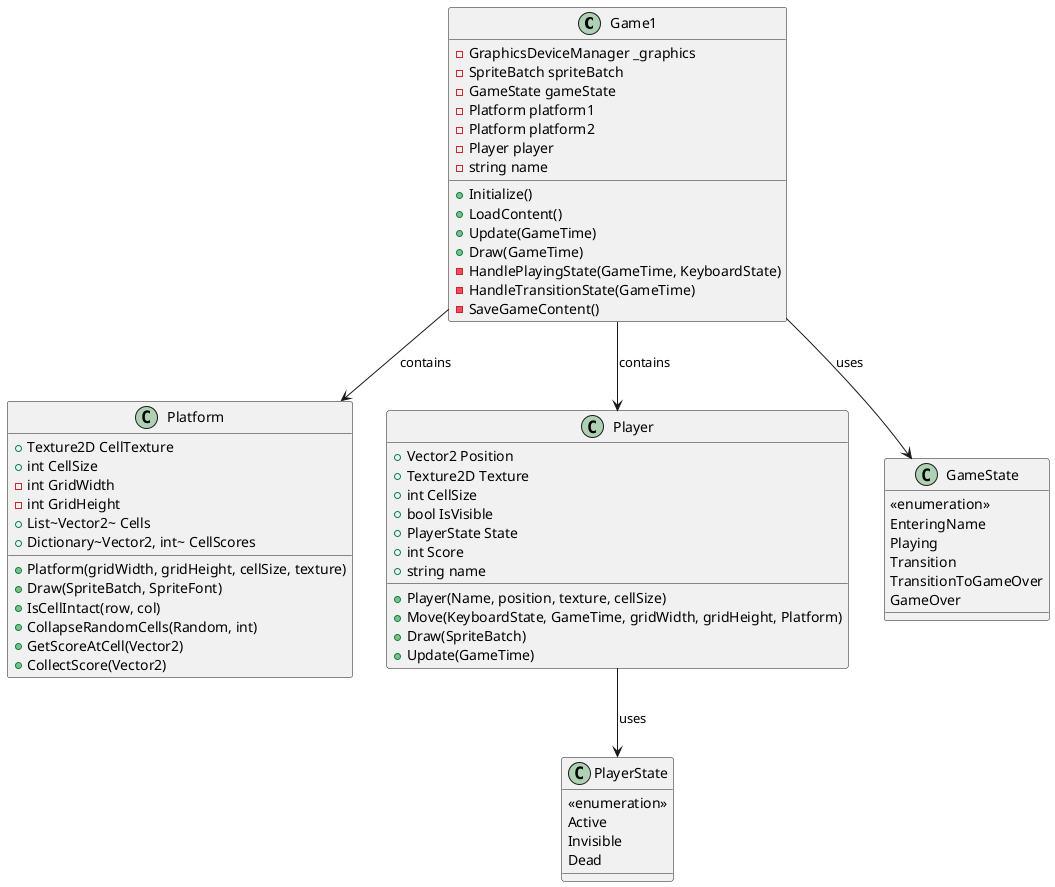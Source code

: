 ```plantuml
@startuml
class Game1 {
-GraphicsDeviceManager _graphics
-SpriteBatch spriteBatch
-GameState gameState
-Platform platform1
-Platform platform2
-Player player
-string name
+Initialize()
+LoadContent()
+Update(GameTime)
+Draw(GameTime)
-HandlePlayingState(GameTime, KeyboardState)
-HandleTransitionState(GameTime)
-SaveGameContent()
}

class Platform {
+Texture2D CellTexture
+int CellSize
-int GridWidth
-int GridHeight
+List~Vector2~ Cells
+Dictionary~Vector2, int~ CellScores
+Platform(gridWidth, gridHeight, cellSize, texture)
+Draw(SpriteBatch, SpriteFont)
+IsCellIntact(row, col)
+CollapseRandomCells(Random, int)
+GetScoreAtCell(Vector2)
+CollectScore(Vector2)
}

class Player {
+Vector2 Position
+Texture2D Texture
+int CellSize
+bool IsVisible
+PlayerState State
+int Score
+string name
+Player(Name, position, texture, cellSize)
+Move(KeyboardState, GameTime, gridWidth, gridHeight, Platform)
+Draw(SpriteBatch)
+Update(GameTime)
}

class GameState {
<<enumeration>>
EnteringName
Playing
Transition
TransitionToGameOver
GameOver
}

class PlayerState {
<<enumeration>>
Active
Invisible
Dead
}

Game1 --> Platform : contains
Game1 --> Player : contains
Game1 --> GameState : uses
Player --> PlayerState : uses
@enduml
```
